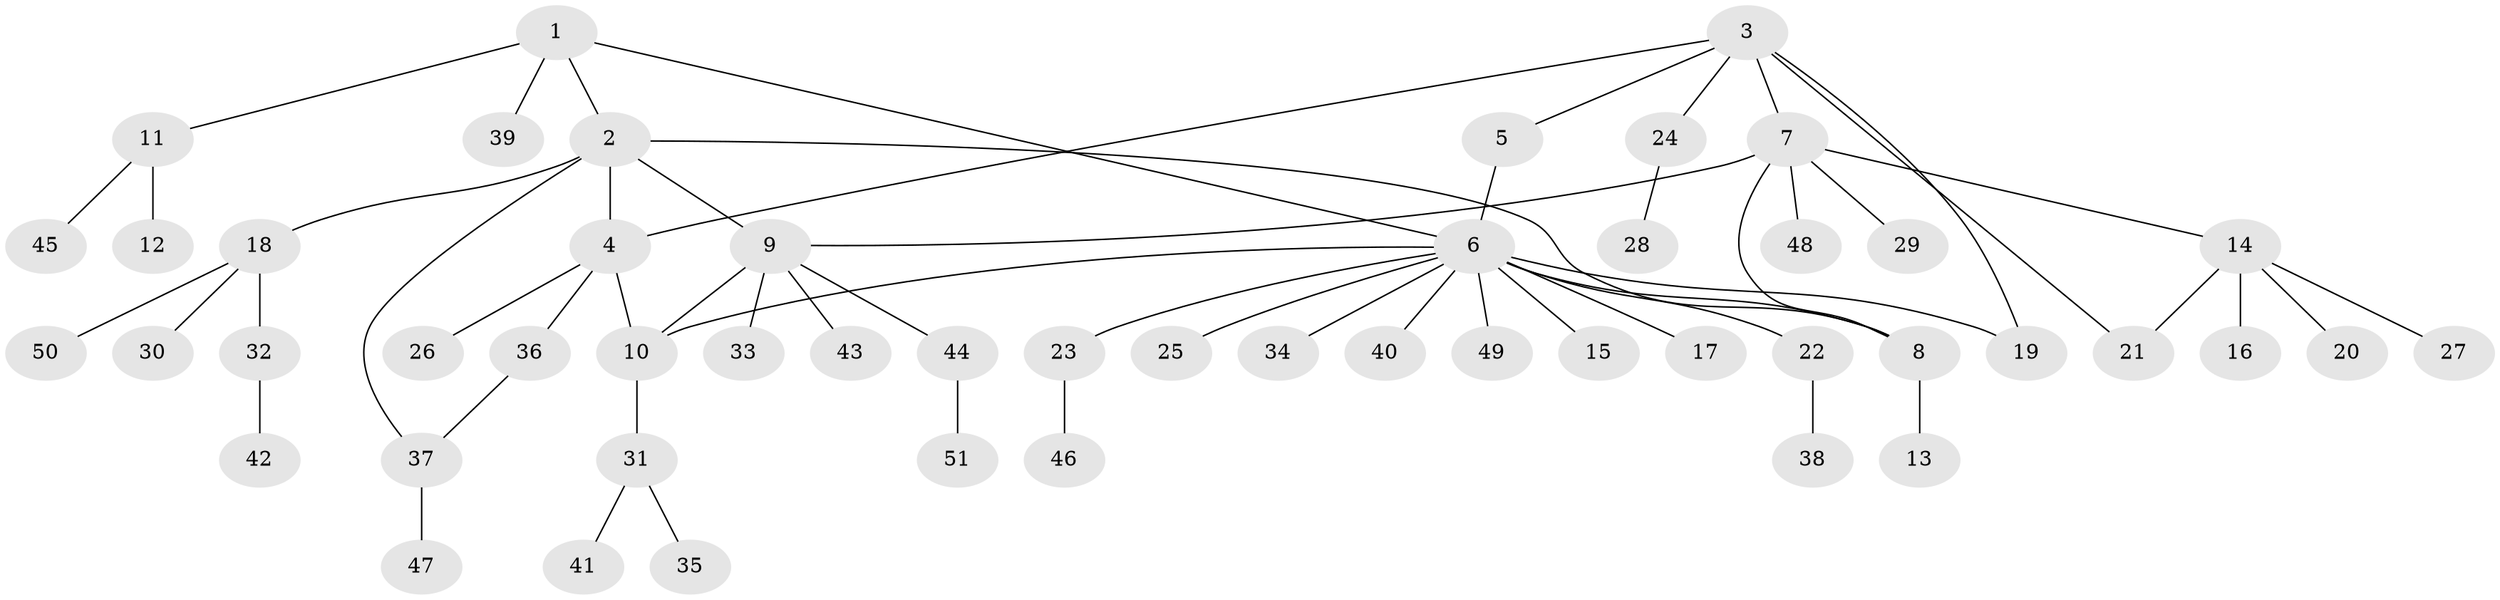 // coarse degree distribution, {4: 0.13333333333333333, 1: 0.8, 8: 0.06666666666666667}
// Generated by graph-tools (version 1.1) at 2025/58/03/04/25 21:58:16]
// undirected, 51 vertices, 59 edges
graph export_dot {
graph [start="1"]
  node [color=gray90,style=filled];
  1;
  2;
  3;
  4;
  5;
  6;
  7;
  8;
  9;
  10;
  11;
  12;
  13;
  14;
  15;
  16;
  17;
  18;
  19;
  20;
  21;
  22;
  23;
  24;
  25;
  26;
  27;
  28;
  29;
  30;
  31;
  32;
  33;
  34;
  35;
  36;
  37;
  38;
  39;
  40;
  41;
  42;
  43;
  44;
  45;
  46;
  47;
  48;
  49;
  50;
  51;
  1 -- 2;
  1 -- 6;
  1 -- 11;
  1 -- 39;
  2 -- 4;
  2 -- 8;
  2 -- 9;
  2 -- 18;
  2 -- 37;
  3 -- 4;
  3 -- 5;
  3 -- 7;
  3 -- 19;
  3 -- 21;
  3 -- 24;
  4 -- 10;
  4 -- 26;
  4 -- 36;
  5 -- 6;
  6 -- 8;
  6 -- 10;
  6 -- 15;
  6 -- 17;
  6 -- 19;
  6 -- 22;
  6 -- 23;
  6 -- 25;
  6 -- 34;
  6 -- 40;
  6 -- 49;
  7 -- 8;
  7 -- 9;
  7 -- 14;
  7 -- 29;
  7 -- 48;
  8 -- 13;
  9 -- 10;
  9 -- 33;
  9 -- 43;
  9 -- 44;
  10 -- 31;
  11 -- 12;
  11 -- 45;
  14 -- 16;
  14 -- 20;
  14 -- 21;
  14 -- 27;
  18 -- 30;
  18 -- 32;
  18 -- 50;
  22 -- 38;
  23 -- 46;
  24 -- 28;
  31 -- 35;
  31 -- 41;
  32 -- 42;
  36 -- 37;
  37 -- 47;
  44 -- 51;
}
